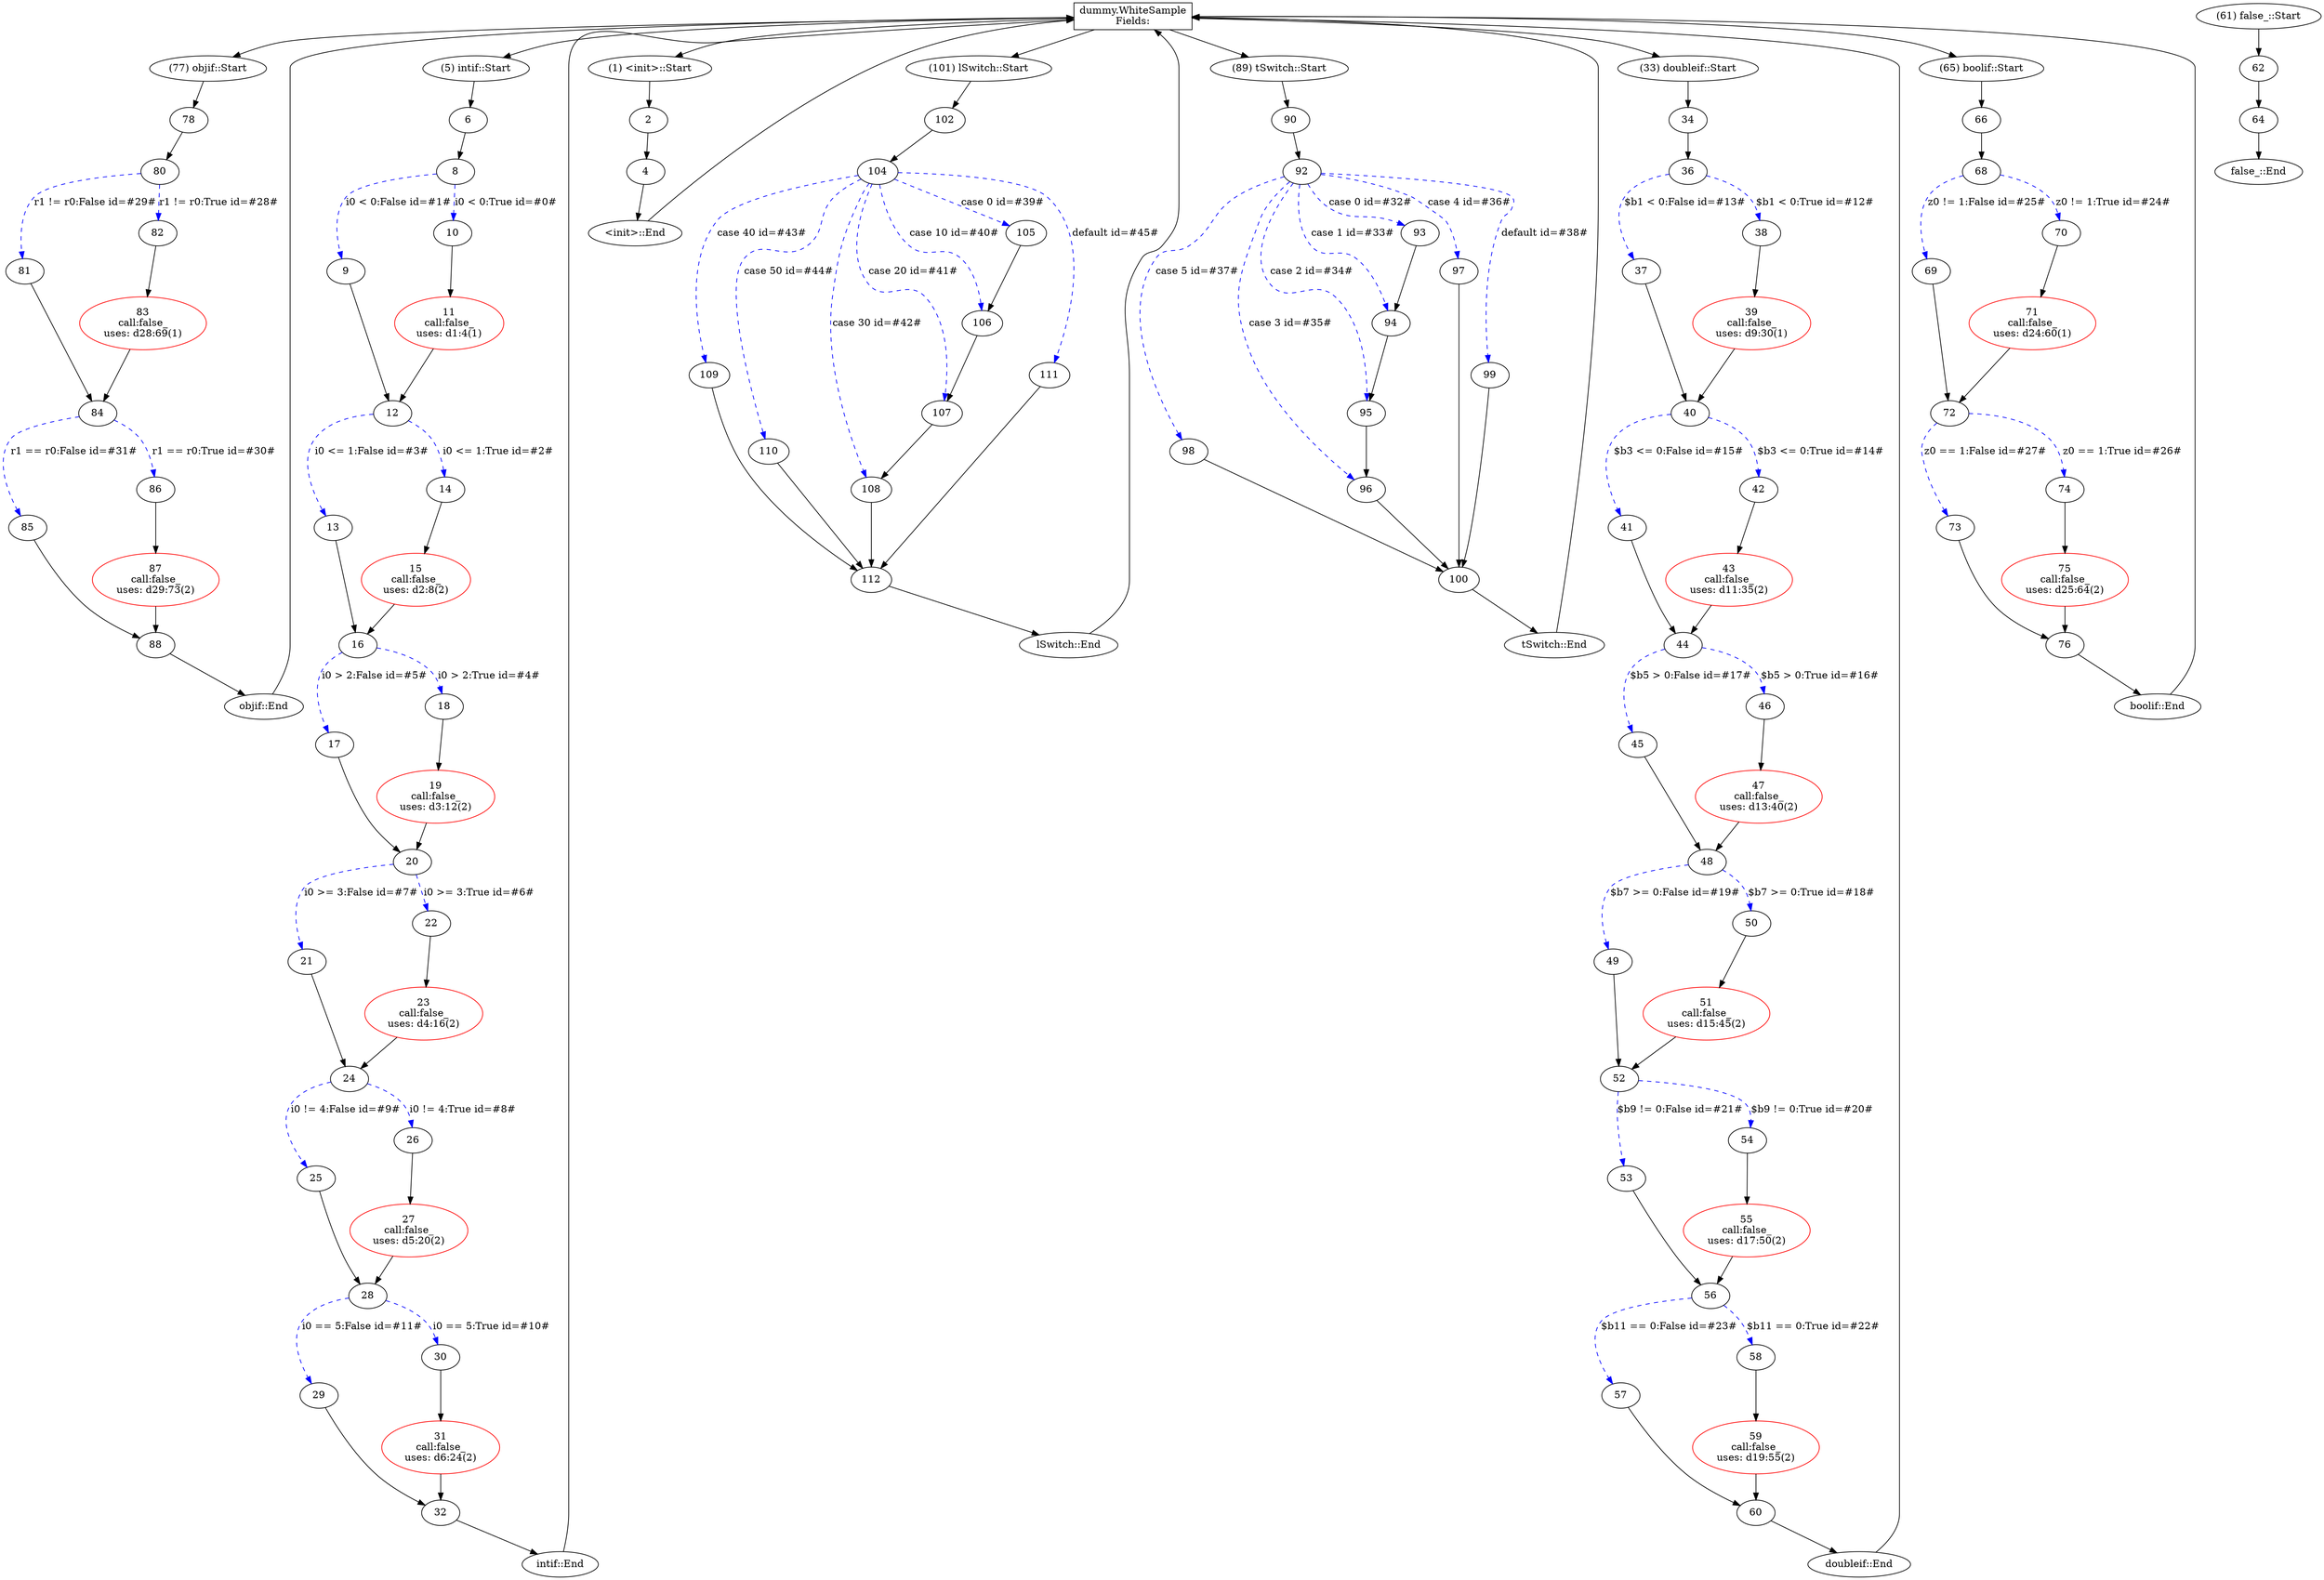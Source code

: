 digraph clazz {
  0 [shape=box,label="dummy.WhiteSample\nFields:"];
  0 -> 77;
  0 -> 5;
  0 -> 1;
  0 -> 101;
  0 -> 89;
  0 -> 33;
  0 -> 65;
  77 [label="(77) objif::Start"];
  77 -> 78;
  5 [label="(5) intif::Start"];
  5 -> 6;
  1 [label="(1) <init>::Start"];
  1 -> 2;
  101 [label="(101) lSwitch::Start"];
  101 -> 102;
  89 [label="(89) tSwitch::Start"];
  89 -> 90;
  33 [label="(33) doubleif::Start"];
  33 -> 34;
  65 [label="(65) boolif::Start"];
  65 -> 66;
  61 [label="(61) false_::Start"];
  61 -> 62;
  78 [label="78"];
  78 -> 80;
  6 [label="6"];
  6 -> 8;
  2 [label="2"];
  2 -> 4;
  102 [label="102"];
  102 -> 104;
  90 [label="90"];
  90 -> 92;
  34 [label="34"];
  34 -> 36;
  66 [label="66"];
  66 -> 68;
  62 [label="62"];
  62 -> 64;
  80 [label="80"];
  80 -> 81[style=dashed,color=blue,label="r1 != r0:False id=#29#"];
  80 -> 82[style=dashed,color=blue,label="r1 != r0:True id=#28#"];
  8 [label="8"];
  8 -> 9[style=dashed,color=blue,label="i0 < 0:False id=#1#"];
  8 -> 10[style=dashed,color=blue,label="i0 < 0:True id=#0#"];
  4 [label="4"];
  4 -> 3;
  104 [label="104"];
  104 -> 109[style=dashed,color=blue,label="case 40 id=#43#"];
  104 -> 106[style=dashed,color=blue,label="case 10 id=#40#"];
  104 -> 105[style=dashed,color=blue,label="case 0 id=#39#"];
  104 -> 110[style=dashed,color=blue,label="case 50 id=#44#"];
  104 -> 107[style=dashed,color=blue,label="case 20 id=#41#"];
  104 -> 108[style=dashed,color=blue,label="case 30 id=#42#"];
  104 -> 111[style=dashed,color=blue,label="default id=#45#"];
  92 [label="92"];
  92 -> 98[style=dashed,color=blue,label="case 5 id=#37#"];
  92 -> 96[style=dashed,color=blue,label="case 3 id=#35#"];
  92 -> 93[style=dashed,color=blue,label="case 0 id=#32#"];
  92 -> 94[style=dashed,color=blue,label="case 1 id=#33#"];
  92 -> 97[style=dashed,color=blue,label="case 4 id=#36#"];
  92 -> 99[style=dashed,color=blue,label="default id=#38#"];
  92 -> 95[style=dashed,color=blue,label="case 2 id=#34#"];
  36 [label="36"];
  36 -> 38[style=dashed,color=blue,label="$b1 < 0:True id=#12#"];
  36 -> 37[style=dashed,color=blue,label="$b1 < 0:False id=#13#"];
  68 [label="68"];
  68 -> 69[style=dashed,color=blue,label="z0 != 1:False id=#25#"];
  68 -> 70[style=dashed,color=blue,label="z0 != 1:True id=#24#"];
  64 [label="64"];
  64 -> 63;
  81 [label="81"];
  81 -> 84;
  82 [label="82"];
  82 -> 83;
  9 [label="9"];
  9 -> 12;
  10 [label="10"];
  10 -> 11;
  3 [label="<init>::End"];
  3 -> 0;
  109 [label="109"];
  109 -> 112;
  106 [label="106"];
  106 -> 107;
  105 [label="105"];
  105 -> 106;
  110 [label="110"];
  110 -> 112;
  107 [label="107"];
  107 -> 108;
  108 [label="108"];
  108 -> 112;
  111 [label="111"];
  111 -> 112;
  98 [label="98"];
  98 -> 100;
  96 [label="96"];
  96 -> 100;
  93 [label="93"];
  93 -> 94;
  94 [label="94"];
  94 -> 95;
  97 [label="97"];
  97 -> 100;
  99 [label="99"];
  99 -> 100;
  95 [label="95"];
  95 -> 96;
  38 [label="38"];
  38 -> 39;
  37 [label="37"];
  37 -> 40;
  69 [label="69"];
  69 -> 72;
  70 [label="70"];
  70 -> 71;
  63 [label="false_::End"];
  84 [label="84"];
  84 -> 86[style=dashed,color=blue,label="r1 == r0:True id=#30#"];
  84 -> 85[style=dashed,color=blue,label="r1 == r0:False id=#31#"];
  83 [label="83\ncall:false_\nuses: d28:69(1)",color=red];
  83 -> 84;
  12 [label="12"];
  12 -> 13[style=dashed,color=blue,label="i0 <= 1:False id=#3#"];
  12 -> 14[style=dashed,color=blue,label="i0 <= 1:True id=#2#"];
  11 [label="11\ncall:false_\nuses: d1:4(1)",color=red];
  11 -> 12;
  112 [label="112"];
  112 -> 103;
  100 [label="100"];
  100 -> 91;
  39 [label="39\ncall:false_\nuses: d9:30(1)",color=red];
  39 -> 40;
  40 [label="40"];
  40 -> 41[style=dashed,color=blue,label="$b3 <= 0:False id=#15#"];
  40 -> 42[style=dashed,color=blue,label="$b3 <= 0:True id=#14#"];
  72 [label="72"];
  72 -> 74[style=dashed,color=blue,label="z0 == 1:True id=#26#"];
  72 -> 73[style=dashed,color=blue,label="z0 == 1:False id=#27#"];
  71 [label="71\ncall:false_\nuses: d24:60(1)",color=red];
  71 -> 72;
  86 [label="86"];
  86 -> 87;
  85 [label="85"];
  85 -> 88;
  13 [label="13"];
  13 -> 16;
  14 [label="14"];
  14 -> 15;
  103 [label="lSwitch::End"];
  103 -> 0;
  91 [label="tSwitch::End"];
  91 -> 0;
  41 [label="41"];
  41 -> 44;
  42 [label="42"];
  42 -> 43;
  74 [label="74"];
  74 -> 75;
  73 [label="73"];
  73 -> 76;
  87 [label="87\ncall:false_\nuses: d29:73(2)",color=red];
  87 -> 88;
  88 [label="88"];
  88 -> 79;
  16 [label="16"];
  16 -> 17[style=dashed,color=blue,label="i0 > 2:False id=#5#"];
  16 -> 18[style=dashed,color=blue,label="i0 > 2:True id=#4#"];
  15 [label="15\ncall:false_\nuses: d2:8(2)",color=red];
  15 -> 16;
  44 [label="44"];
  44 -> 46[style=dashed,color=blue,label="$b5 > 0:True id=#16#"];
  44 -> 45[style=dashed,color=blue,label="$b5 > 0:False id=#17#"];
  43 [label="43\ncall:false_\nuses: d11:35(2)",color=red];
  43 -> 44;
  75 [label="75\ncall:false_\nuses: d25:64(2)",color=red];
  75 -> 76;
  76 [label="76"];
  76 -> 67;
  79 [label="objif::End"];
  79 -> 0;
  17 [label="17"];
  17 -> 20;
  18 [label="18"];
  18 -> 19;
  46 [label="46"];
  46 -> 47;
  45 [label="45"];
  45 -> 48;
  67 [label="boolif::End"];
  67 -> 0;
  20 [label="20"];
  20 -> 21[style=dashed,color=blue,label="i0 >= 3:False id=#7#"];
  20 -> 22[style=dashed,color=blue,label="i0 >= 3:True id=#6#"];
  19 [label="19\ncall:false_\nuses: d3:12(2)",color=red];
  19 -> 20;
  47 [label="47\ncall:false_\nuses: d13:40(2)",color=red];
  47 -> 48;
  48 [label="48"];
  48 -> 49[style=dashed,color=blue,label="$b7 >= 0:False id=#19#"];
  48 -> 50[style=dashed,color=blue,label="$b7 >= 0:True id=#18#"];
  21 [label="21"];
  21 -> 24;
  22 [label="22"];
  22 -> 23;
  49 [label="49"];
  49 -> 52;
  50 [label="50"];
  50 -> 51;
  24 [label="24"];
  24 -> 26[style=dashed,color=blue,label="i0 != 4:True id=#8#"];
  24 -> 25[style=dashed,color=blue,label="i0 != 4:False id=#9#"];
  23 [label="23\ncall:false_\nuses: d4:16(2)",color=red];
  23 -> 24;
  52 [label="52"];
  52 -> 54[style=dashed,color=blue,label="$b9 != 0:True id=#20#"];
  52 -> 53[style=dashed,color=blue,label="$b9 != 0:False id=#21#"];
  51 [label="51\ncall:false_\nuses: d15:45(2)",color=red];
  51 -> 52;
  26 [label="26"];
  26 -> 27;
  25 [label="25"];
  25 -> 28;
  54 [label="54"];
  54 -> 55;
  53 [label="53"];
  53 -> 56;
  27 [label="27\ncall:false_\nuses: d5:20(2)",color=red];
  27 -> 28;
  28 [label="28"];
  28 -> 30[style=dashed,color=blue,label="i0 == 5:True id=#10#"];
  28 -> 29[style=dashed,color=blue,label="i0 == 5:False id=#11#"];
  55 [label="55\ncall:false_\nuses: d17:50(2)",color=red];
  55 -> 56;
  56 [label="56"];
  56 -> 58[style=dashed,color=blue,label="$b11 == 0:True id=#22#"];
  56 -> 57[style=dashed,color=blue,label="$b11 == 0:False id=#23#"];
  30 [label="30"];
  30 -> 31;
  29 [label="29"];
  29 -> 32;
  58 [label="58"];
  58 -> 59;
  57 [label="57"];
  57 -> 60;
  31 [label="31\ncall:false_\nuses: d6:24(2)",color=red];
  31 -> 32;
  32 [label="32"];
  32 -> 7;
  59 [label="59\ncall:false_\nuses: d19:55(2)",color=red];
  59 -> 60;
  60 [label="60"];
  60 -> 35;
  7 [label="intif::End"];
  7 -> 0;
  35 [label="doubleif::End"];
  35 -> 0;
}


